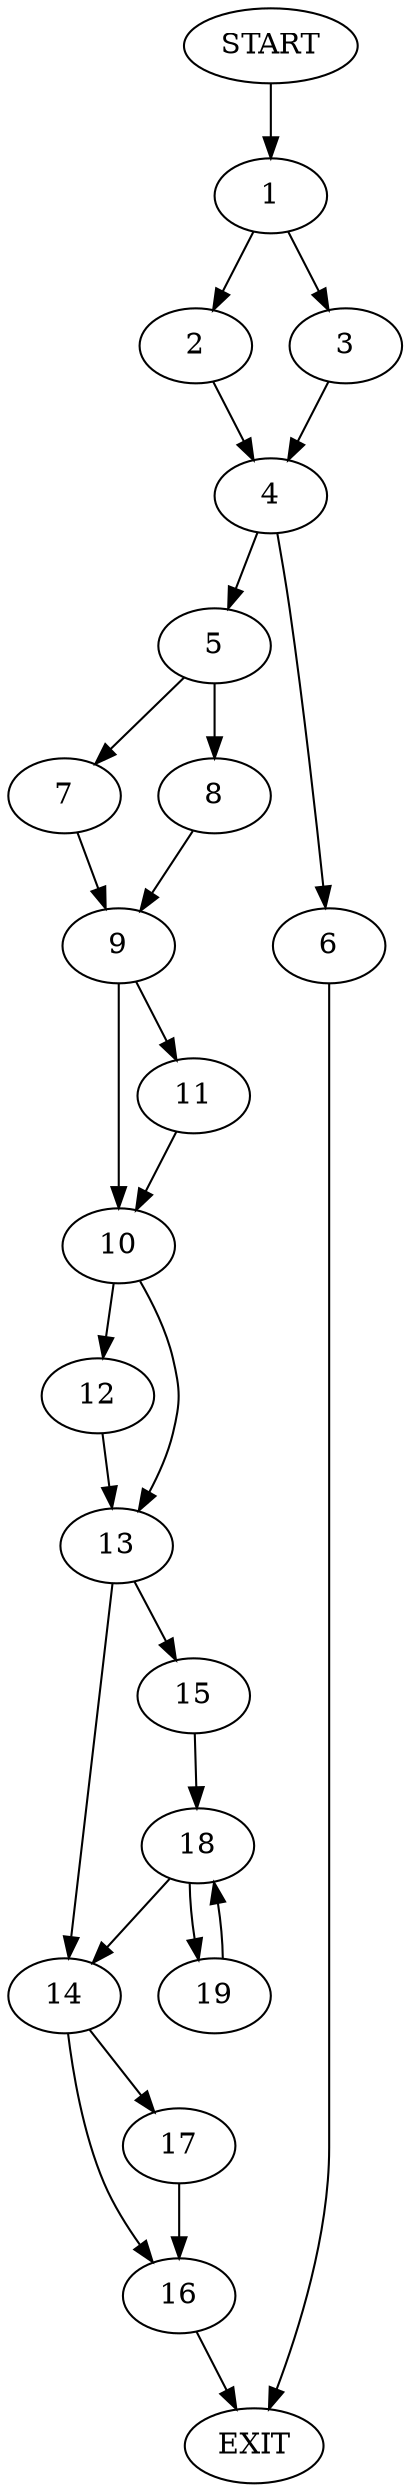 digraph {
0 [label="START"]
20 [label="EXIT"]
0 -> 1
1 -> 2
1 -> 3
2 -> 4
3 -> 4
4 -> 5
4 -> 6
6 -> 20
5 -> 7
5 -> 8
7 -> 9
8 -> 9
9 -> 10
9 -> 11
11 -> 10
10 -> 12
10 -> 13
13 -> 14
13 -> 15
12 -> 13
14 -> 16
14 -> 17
15 -> 18
18 -> 14
18 -> 19
19 -> 18
17 -> 16
16 -> 20
}
